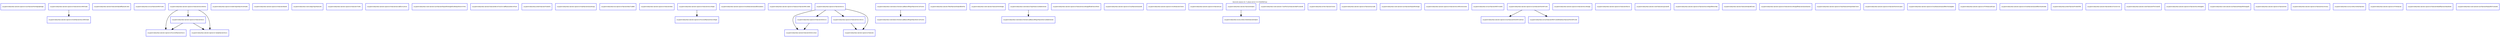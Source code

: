 digraph "DirectedGraph" {
graph [label = "Keywords Analysis for 72_hbase-server-3.0.0-SNAPSHOT.jar", labelloc=t, concentrate = true];center=true;fontsize=6;node [ color=blue,shape="box"fontsize=6,fontcolor=black,fontname=Arial];edge [ color=black,fontsize=6,fontcolor=black,fontname=Arial]; 
   "Lorg.apache.hadoop.hbase.replication.regionserver.SyncReplicationPeerMappingManager" [ label="Lorg.apache.hadoop.hbase.replication.regionserver.SyncReplicationPeerMappingManager"]
   "Lorg.apache.hadoop.hbase.replication.regionserver.SerialReplicationSourceWALReader" [ label="Lorg.apache.hadoop.hbase.replication.regionserver.SerialReplicationSourceWALReader"]
   "Lorg.apache.hadoop.hbase.replication.ReplicationEndpoint$ReplicateContext" [ label="Lorg.apache.hadoop.hbase.replication.ReplicationEndpoint$ReplicateContext"]
   "Lorg.apache.hadoop.hbase.wal.SyncReplicationWALProvider" [ label="Lorg.apache.hadoop.hbase.wal.SyncReplicationWALProvider"]
   "Lorg.apache.hadoop.hbase.replication.regionserver.ReplicationSource" [ label="Lorg.apache.hadoop.hbase.replication.regionserver.ReplicationSource"]
   "Lorg.apache.hadoop.hbase.regionserver.handler.RegionReplicaFlushHandler" [ label="Lorg.apache.hadoop.hbase.regionserver.handler.RegionReplicaFlushHandler"]
   "Lorg.apache.hadoop.hbase.replication.regionserver.RecoveredReplicationSource" [ label="Lorg.apache.hadoop.hbase.replication.regionserver.RecoveredReplicationSource"]
   "Lorg.apache.hadoop.hbase.replication.regionserver.ReplicationStatus$1" [ label="Lorg.apache.hadoop.hbase.replication.regionserver.ReplicationStatus$1"]
   "Lorg.apache.hadoop.hbase.master.webapp.RegionReplicaInfo" [ label="Lorg.apache.hadoop.hbase.master.webapp.RegionReplicaInfo"]
   "Lorg.apache.hadoop.hbase.replication.regionserver.ReplicationThrottler" [ label="Lorg.apache.hadoop.hbase.replication.regionserver.ReplicationThrottler"]
   "Lorg.apache.hadoop.hbase.replication.regionserver.ReplicationSyncUp$DummyServer" [ label="Lorg.apache.hadoop.hbase.replication.regionserver.ReplicationSyncUp$DummyServer"]
   "Lorg.apache.hadoop.hbase.master.replication.SyncReplicationReplayWALManager$UsedReplayWorkersForPeer" [ label="Lorg.apache.hadoop.hbase.master.replication.SyncReplicationReplayWALManager$UsedReplayWorkersForPeer"]
   "Lorg.apache.hadoop.hbase.replication.ReplicationBarrierFamilyFormat$ReplicationBarrierResult" [ label="Lorg.apache.hadoop.hbase.replication.ReplicationBarrierFamilyFormat$ReplicationBarrierResult"]
   "Lorg.apache.hadoop.hbase.protobuf.ReplicationProtobufUtil" [ label="Lorg.apache.hadoop.hbase.protobuf.ReplicationProtobufUtil"]
   "Lorg.apache.hadoop.hbase.replication.regionserver.NoopReplicationQueueStorage" [ label="Lorg.apache.hadoop.hbase.replication.regionserver.NoopReplicationQueueStorage"]
   "Lorg.apache.hadoop.hbase.tmpl.regionserver.ReplicationStatusTmpl$Intf" [ label="Lorg.apache.hadoop.hbase.tmpl.regionserver.ReplicationStatusTmpl$Intf"]
   "Lorg.apache.hadoop.hbase.replication.regionserver.ReplicationStatus" [ label="Lorg.apache.hadoop.hbase.replication.regionserver.ReplicationStatus"]
   "Lorg.apache.hadoop.hbase.replication.regionserver.ReplicationSourceShipper" [ label="Lorg.apache.hadoop.hbase.replication.regionserver.ReplicationSourceShipper"]
   "Lorg.apache.hadoop.hbase.replication.regionserver.DumpReplicationQueues$DumpOptions" [ label="Lorg.apache.hadoop.hbase.replication.regionserver.DumpReplicationQueues$DumpOptions"]
   "Lorg.apache.hadoop.hbase.replication.regionserver.ReplaySyncReplicationWALCallable" [ label="Lorg.apache.hadoop.hbase.replication.regionserver.ReplaySyncReplicationWALCallable"]
   "Lorg.apache.hadoop.hbase.replication.ReplicationSinkServiceImpl" [ label="Lorg.apache.hadoop.hbase.replication.ReplicationSinkServiceImpl"]
   "Lorg.apache.hadoop.hbase.master.balancer.StochasticLoadBalancer$RegionReplicaRackCostFunction" [ label="Lorg.apache.hadoop.hbase.master.balancer.StochasticLoadBalancer$RegionReplicaRackCostFunction"]
   "Lorg.apache.hadoop.hbase.regionserver.ReplicationSinkService" [ label="Lorg.apache.hadoop.hbase.regionserver.ReplicationSinkService"]
   "Lorg.apache.hadoop.hbase.replication.HBaseReplicationEndpoint$SinkPeer" [ label="Lorg.apache.hadoop.hbase.replication.HBaseReplicationEndpoint$SinkPeer"]
   "Lorg.apache.hadoop.hbase.master.replication.ReplicationPeerManager" [ label="Lorg.apache.hadoop.hbase.master.replication.ReplicationPeerManager"]
   "Lorg.apache.hadoop.hbase.master.balancer.RegionReplicaCandidateGenerator" [ label="Lorg.apache.hadoop.hbase.master.balancer.RegionReplicaCandidateGenerator"]
   "Lorg.apache.hadoop.hbase.replication.regionserver.ReplicationSourceManager$NodeFailoverWorker" [ label="Lorg.apache.hadoop.hbase.replication.regionserver.ReplicationSourceManager$NodeFailoverWorker"]
   "Lorg.apache.hadoop.hbase.replication.regionserver.DumpReplicationQueues$1" [ label="Lorg.apache.hadoop.hbase.replication.regionserver.DumpReplicationQueues$1"]
   "Lorg.apache.hadoop.hbase.regionserver.ReplicationSourceService" [ label="Lorg.apache.hadoop.hbase.regionserver.ReplicationSourceService"]
   "Lorg.apache.hadoop.hbase.replication.regionserver.SerialReplicationChecker" [ label="Lorg.apache.hadoop.hbase.replication.regionserver.SerialReplicationChecker"]
   "Lorg.apache.hadoop.hbase.replication.regionserver.ReplicationLoad" [ label="Lorg.apache.hadoop.hbase.replication.regionserver.ReplicationLoad"]
   "Lorg.apache.hadoop.hbase.replication.ReplicationEndpoint" [ label="Lorg.apache.hadoop.hbase.replication.ReplicationEndpoint"]
   "Lorg.apache.hadoop.hbase.master.replication.TransitPeerSyncReplicationStateProcedure$1" [ label="Lorg.apache.hadoop.hbase.master.replication.TransitPeerSyncReplicationStateProcedure$1"]
   "Lorg.apache.hadoop.hbase.replication.regionserver.CatalogReplicationSource" [ label="Lorg.apache.hadoop.hbase.replication.regionserver.CatalogReplicationSource"]
   "Lorg.apache.hadoop.hbase.util.hbck.ReplicationChecker" [ label="Lorg.apache.hadoop.hbase.util.hbck.ReplicationChecker"]
   "Lorg.apache.hadoop.hbase.replication.regionserver.ReplicationSyncUp$1" [ label="Lorg.apache.hadoop.hbase.replication.regionserver.ReplicationSyncUp$1"]
   "Lorg.apache.hadoop.hbase.master.replication.SyncReplicationReplayWALManager" [ label="Lorg.apache.hadoop.hbase.master.replication.SyncReplicationReplayWALManager"]
   "Lorg.apache.hadoop.hbase.replication.regionserver.ReplicationSourceWALActionListener" [ label="Lorg.apache.hadoop.hbase.replication.regionserver.ReplicationSourceWALActionListener"]
   "Lorg.apache.hadoop.hbase.wal.SyncReplicationWALProvider$1" [ label="Lorg.apache.hadoop.hbase.wal.SyncReplicationWALProvider$1"]
   "Lorg.apache.hadoop.hbase.replication.regionserver.SyncReplicationPeerInfoProvider" [ label="Lorg.apache.hadoop.hbase.replication.regionserver.SyncReplicationPeerInfoProvider"]
   "Lorg.apache.hadoop.hbase.replication.regionserver.Replication" [ label="Lorg.apache.hadoop.hbase.replication.regionserver.Replication"]
   "Lorg.apache.hadoop.hbase.replication.regionserver.ReplicationSourceManager" [ label="Lorg.apache.hadoop.hbase.replication.regionserver.ReplicationSourceManager"]
   "Lorg.apache.hadoop.hbase.replication.regionserver.ReplicationObserver" [ label="Lorg.apache.hadoop.hbase.replication.regionserver.ReplicationObserver"]
   "Lorg.apache.hadoop.hbase.replication.master.ReplicationLogCleaner$1" [ label="Lorg.apache.hadoop.hbase.replication.master.ReplicationLogCleaner$1"]
   "Lorg.apache.hadoop.hbase.replication.regionserver.ReplicationSourceShipper$WorkerState" [ label="Lorg.apache.hadoop.hbase.replication.regionserver.ReplicationSourceShipper$WorkerState"]
   "Lorg.apache.hadoop.hbase.replication.regionserver.ReplicationSourceInterface" [ label="Lorg.apache.hadoop.hbase.replication.regionserver.ReplicationSourceInterface"]
   "Lorg.apache.hadoop.hbase.replication.regionserver.ReplicationSourceWALReader" [ label="Lorg.apache.hadoop.hbase.replication.regionserver.ReplicationSourceWALReader"]
   "Lorg.apache.hadoop.hbase.replication.regionserver.RecoveredReplicationSourceShipper" [ label="Lorg.apache.hadoop.hbase.replication.regionserver.RecoveredReplicationSourceShipper"]
   "Lorg.apache.hadoop.hbase.security.visibility.VisibilityReplicationEndpoint" [ label="Lorg.apache.hadoop.hbase.security.visibility.VisibilityReplicationEndpoint"]
   "Lorg.apache.hadoop.hbase.master.balancer.StochasticLoadBalancer$RegionReplicaRackCandidateGenerator" [ label="Lorg.apache.hadoop.hbase.master.balancer.StochasticLoadBalancer$RegionReplicaRackCandidateGenerator"]
   "Lorg.apache.hadoop.hbase.replication.ReplicationEndpoint$Context" [ label="Lorg.apache.hadoop.hbase.replication.ReplicationEndpoint$Context"]
   "Lorg.apache.hadoop.hbase.replication.regionserver.ReplicationSourceManager$ReplicationQueueOperation" [ label="Lorg.apache.hadoop.hbase.replication.regionserver.ReplicationSourceManager$ReplicationQueueOperation"]
   "Lorg.apache.hadoop.hbase.replication.regionserver.RejectReplicationRequestStateChecker" [ label="Lorg.apache.hadoop.hbase.replication.regionserver.RejectReplicationRequestStateChecker"]
   "Lorg.apache.hadoop.hbase.replication.regionserver.ReplicationRuntimeException" [ label="Lorg.apache.hadoop.hbase.replication.regionserver.ReplicationRuntimeException"]
   "Lorg.apache.hadoop.hbase.replication.regionserver.DumpReplicationQueues$WarnOnlyStoppable" [ label="Lorg.apache.hadoop.hbase.replication.regionserver.DumpReplicationQueues$WarnOnlyStoppable"]
   "Lorg.apache.hadoop.hbase.replication.regionserver.HFileReplicator$Copier" [ label="Lorg.apache.hadoop.hbase.replication.regionserver.HFileReplicator$Copier"]
   "Lorg.apache.hadoop.hbase.replication.regionserver.DumpReplicationQueues$WarnOnlyAbortable" [ label="Lorg.apache.hadoop.hbase.replication.regionserver.DumpReplicationQueues$WarnOnlyAbortable"]
   "Lorg.apache.hadoop.hbase.protobuf.ReplicationProtobufUtil$1" [ label="Lorg.apache.hadoop.hbase.protobuf.ReplicationProtobufUtil$1"]
   "Lorg.apache.hadoop.hbase.replication.ReplicationBarrierFamilyFormat" [ label="Lorg.apache.hadoop.hbase.replication.ReplicationBarrierFamilyFormat"]
   "Lorg.apache.hadoop.hbase.regionserver.ReplicationService" [ label="Lorg.apache.hadoop.hbase.regionserver.ReplicationService"]
   "Lorg.apache.hadoop.hbase.replication.master.ReplicationHFileCleaner$1" [ label="Lorg.apache.hadoop.hbase.replication.master.ReplicationHFileCleaner$1"]
   "Lorg.apache.hadoop.hbase.replication.regionserver.ReplicationSourceManager$1" [ label="Lorg.apache.hadoop.hbase.replication.regionserver.ReplicationSourceManager$1"]
   "Lorg.apache.hadoop.hbase.replication.regionserver.SyncReplicationPeerInfoProviderImpl" [ label="Lorg.apache.hadoop.hbase.replication.regionserver.SyncReplicationPeerInfoProviderImpl"]
   "Lorg.apache.hadoop.hbase.wal.SyncReplicationWALProvider$DefaultSyncReplicationPeerInfoProvider" [ label="Lorg.apache.hadoop.hbase.wal.SyncReplicationWALProvider$DefaultSyncReplicationPeerInfoProvider"]
   "Lorg.apache.hadoop.hbase.master.replication.SyncReplicationReplayWALManager$1" [ label="Lorg.apache.hadoop.hbase.master.replication.SyncReplicationReplayWALManager$1"]
   "Lorg.apache.hadoop.hbase.master.balancer.StochasticLoadBalancer$RegionReplicaHostCostFunction" [ label="Lorg.apache.hadoop.hbase.master.balancer.StochasticLoadBalancer$RegionReplicaHostCostFunction"]
   "Lorg.apache.hadoop.hbase.replication.regionserver.ReplicationSink" [ label="Lorg.apache.hadoop.hbase.replication.regionserver.ReplicationSink"]
   "Lorg.apache.hadoop.hbase.replication.regionserver.ReplicationSourceFactory" [ label="Lorg.apache.hadoop.hbase.replication.regionserver.ReplicationSourceFactory"]
   "Lorg.apache.hadoop.hbase.security.visibility.VisibilityReplication" [ label="Lorg.apache.hadoop.hbase.security.visibility.VisibilityReplication"]
   "Lorg.apache.hadoop.hbase.replication.regionserver.HFileReplicator" [ label="Lorg.apache.hadoop.hbase.replication.regionserver.HFileReplicator"]
   "Lorg.apache.hadoop.hbase.replication.regionserver.ReplicationStatus$ReplicationStatusBuilder" [ label="Lorg.apache.hadoop.hbase.replication.regionserver.ReplicationStatus$ReplicationStatusBuilder"]
   "Lorg.apache.hadoop.hbase.master.replication.SyncReplicationReplayWALProcedure$1" [ label="Lorg.apache.hadoop.hbase.master.replication.SyncReplicationReplayWALProcedure$1"]
 "Lorg.apache.hadoop.hbase.replication.regionserver.ReplicationSource" -> "Lorg.apache.hadoop.hbase.replication.regionserver.RecoveredReplicationSource" 
 "Lorg.apache.hadoop.hbase.replication.regionserver.ReplicationSource" -> "Lorg.apache.hadoop.hbase.replication.regionserver.CatalogReplicationSource" 
 "Lorg.apache.hadoop.hbase.replication.regionserver.ReplicationSourceShipper" -> "Lorg.apache.hadoop.hbase.replication.regionserver.RecoveredReplicationSourceShipper" 
 "Lorg.apache.hadoop.hbase.regionserver.ReplicationSinkService" -> "Lorg.apache.hadoop.hbase.replication.ReplicationSinkServiceImpl" 
 "Lorg.apache.hadoop.hbase.master.balancer.RegionReplicaCandidateGenerator" -> "Lorg.apache.hadoop.hbase.master.balancer.StochasticLoadBalancer$RegionReplicaRackCandidateGenerator" 
 "Lorg.apache.hadoop.hbase.regionserver.ReplicationSourceService" -> "Lorg.apache.hadoop.hbase.replication.regionserver.Replication" 
 "Lorg.apache.hadoop.hbase.replication.ReplicationEndpoint" -> "Lorg.apache.hadoop.hbase.security.visibility.VisibilityReplicationEndpoint" 
 "Lorg.apache.hadoop.hbase.replication.regionserver.SyncReplicationPeerInfoProvider" -> "Lorg.apache.hadoop.hbase.replication.regionserver.SyncReplicationPeerInfoProviderImpl" 
 "Lorg.apache.hadoop.hbase.replication.regionserver.SyncReplicationPeerInfoProvider" -> "Lorg.apache.hadoop.hbase.wal.SyncReplicationWALProvider$DefaultSyncReplicationPeerInfoProvider" 
 "Lorg.apache.hadoop.hbase.replication.regionserver.ReplicationSourceInterface" -> "Lorg.apache.hadoop.hbase.replication.regionserver.ReplicationSource" 
 "Lorg.apache.hadoop.hbase.replication.regionserver.ReplicationSourceInterface" -> "Lorg.apache.hadoop.hbase.replication.regionserver.RecoveredReplicationSource" 
 "Lorg.apache.hadoop.hbase.replication.regionserver.ReplicationSourceInterface" -> "Lorg.apache.hadoop.hbase.replication.regionserver.CatalogReplicationSource" 
 "Lorg.apache.hadoop.hbase.replication.regionserver.ReplicationSourceWALReader" -> "Lorg.apache.hadoop.hbase.replication.regionserver.SerialReplicationSourceWALReader" 
 "Lorg.apache.hadoop.hbase.regionserver.ReplicationService" -> "Lorg.apache.hadoop.hbase.replication.ReplicationSinkServiceImpl" 
 "Lorg.apache.hadoop.hbase.regionserver.ReplicationService" -> "Lorg.apache.hadoop.hbase.regionserver.ReplicationSinkService" 
 "Lorg.apache.hadoop.hbase.regionserver.ReplicationService" -> "Lorg.apache.hadoop.hbase.regionserver.ReplicationSourceService" 
 "Lorg.apache.hadoop.hbase.regionserver.ReplicationService" -> "Lorg.apache.hadoop.hbase.replication.regionserver.Replication" 
 "Lorg.apache.hadoop.hbase.master.balancer.StochasticLoadBalancer$RegionReplicaHostCostFunction" -> "Lorg.apache.hadoop.hbase.master.balancer.StochasticLoadBalancer$RegionReplicaRackCostFunction" 

}